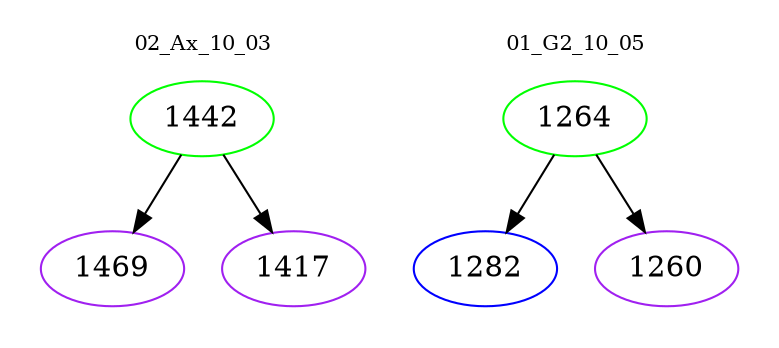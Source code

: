digraph{
subgraph cluster_0 {
color = white
label = "02_Ax_10_03";
fontsize=10;
T0_1442 [label="1442", color="green"]
T0_1442 -> T0_1469 [color="black"]
T0_1469 [label="1469", color="purple"]
T0_1442 -> T0_1417 [color="black"]
T0_1417 [label="1417", color="purple"]
}
subgraph cluster_1 {
color = white
label = "01_G2_10_05";
fontsize=10;
T1_1264 [label="1264", color="green"]
T1_1264 -> T1_1282 [color="black"]
T1_1282 [label="1282", color="blue"]
T1_1264 -> T1_1260 [color="black"]
T1_1260 [label="1260", color="purple"]
}
}
